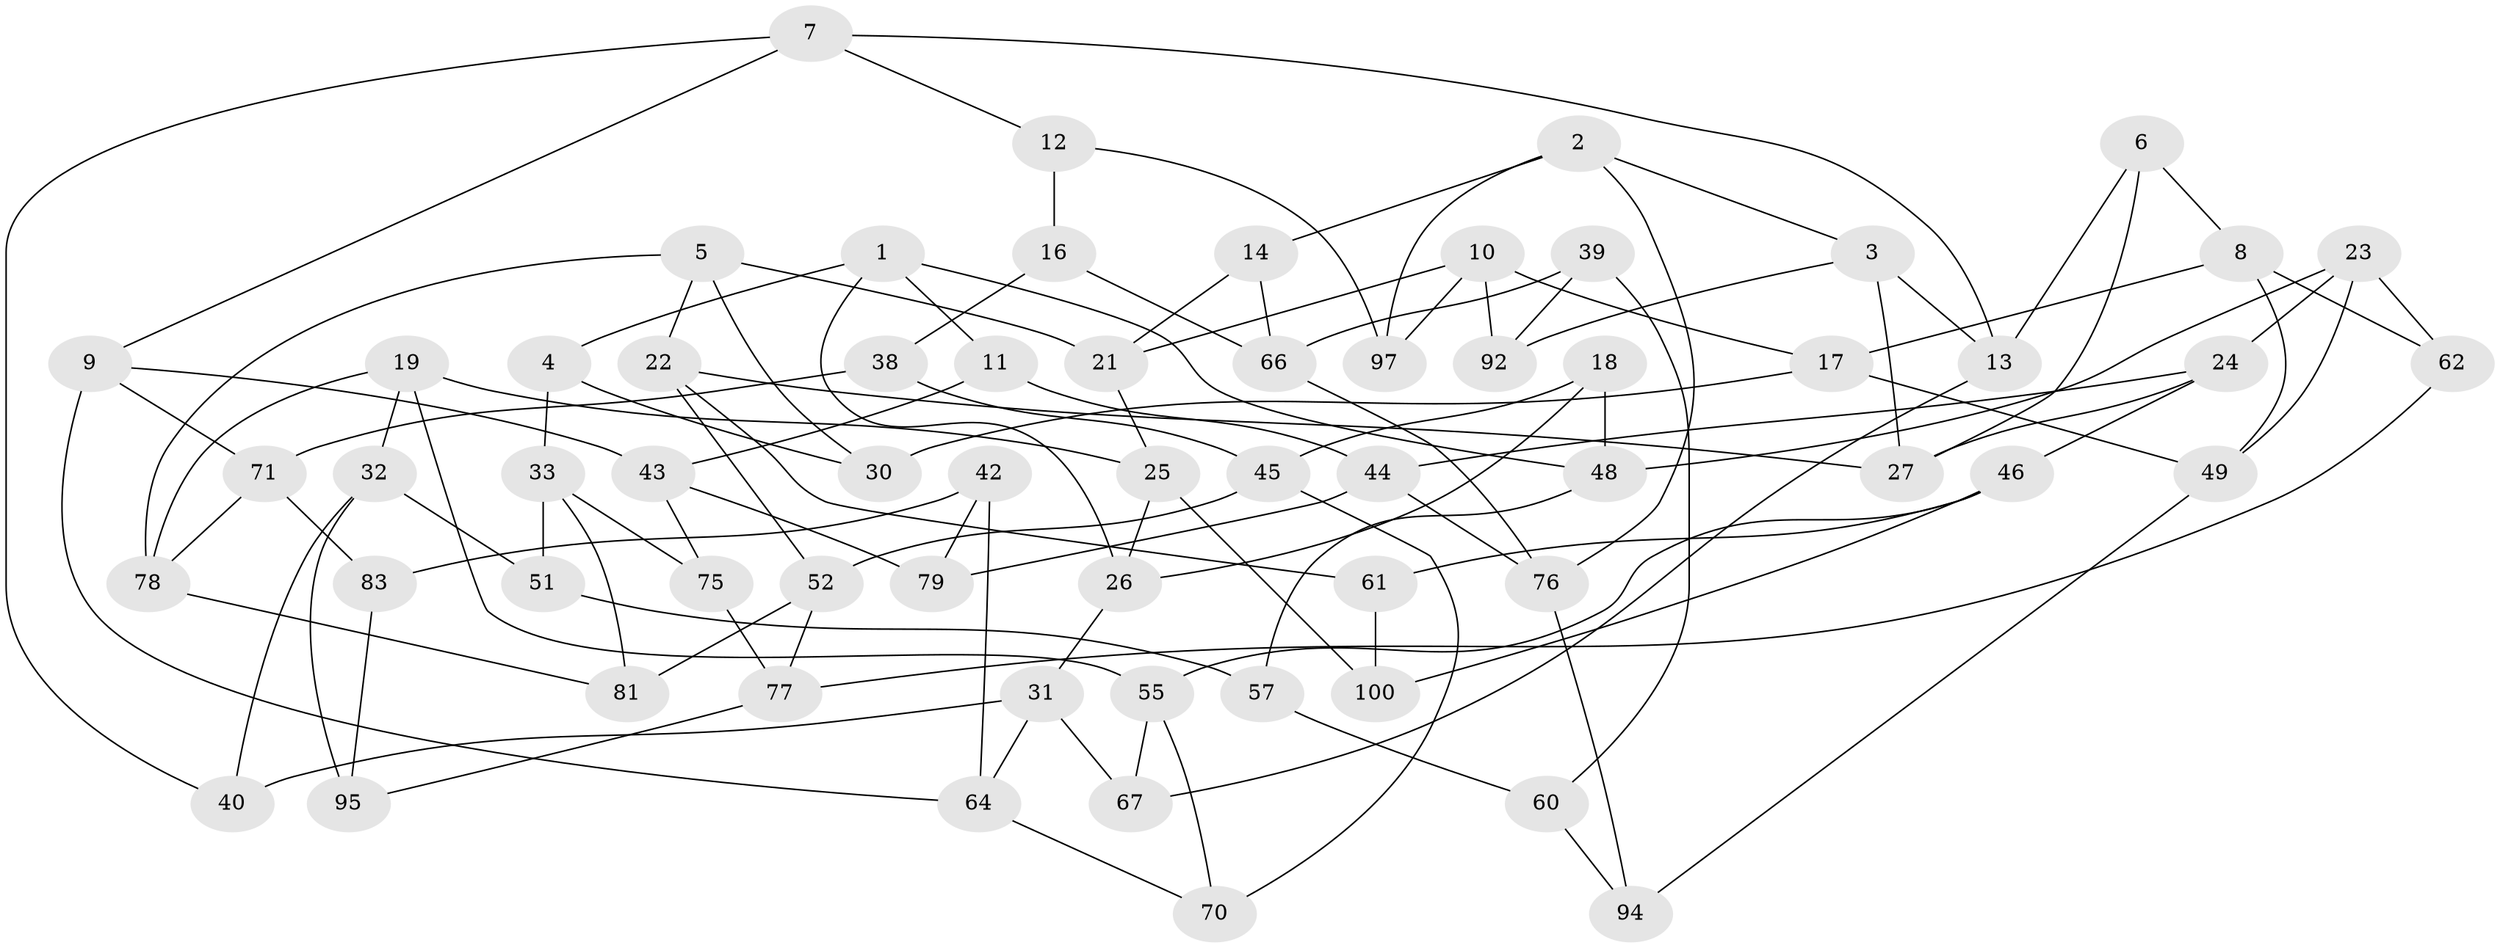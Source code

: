 // original degree distribution, {3: 1.0}
// Generated by graph-tools (version 1.1) at 2025/39/02/21/25 10:39:00]
// undirected, 63 vertices, 112 edges
graph export_dot {
graph [start="1"]
  node [color=gray90,style=filled];
  1 [super="+37"];
  2 [super="+56"];
  3 [super="+65"];
  4;
  5 [super="+69"];
  6;
  7 [super="+35"];
  8 [super="+93"];
  9 [super="+36"];
  10 [super="+59"];
  11;
  12 [super="+15"];
  13 [super="+20"];
  14;
  16 [super="+41"];
  17 [super="+89"];
  18;
  19 [super="+63"];
  21 [super="+29"];
  22 [super="+68"];
  23 [super="+50"];
  24 [super="+98"];
  25 [super="+58"];
  26 [super="+47"];
  27 [super="+28"];
  30;
  31 [super="+82"];
  32 [super="+84"];
  33 [super="+34"];
  38;
  39;
  40;
  42;
  43 [super="+53"];
  44 [super="+74"];
  45 [super="+72"];
  46 [super="+88"];
  48 [super="+54"];
  49 [super="+91"];
  51;
  52 [super="+87"];
  55 [super="+73"];
  57;
  60;
  61;
  62;
  64 [super="+80"];
  66 [super="+96"];
  67;
  70;
  71 [super="+85"];
  75;
  76 [super="+99"];
  77 [super="+86"];
  78 [super="+90"];
  79;
  81;
  83;
  92;
  94;
  95;
  97;
  100;
  1 -- 11;
  1 -- 48;
  1 -- 26;
  1 -- 4;
  2 -- 3;
  2 -- 97;
  2 -- 14;
  2 -- 76;
  3 -- 92;
  3 -- 13;
  3 -- 27;
  4 -- 30;
  4 -- 33;
  5 -- 21;
  5 -- 78;
  5 -- 30;
  5 -- 22;
  6 -- 13;
  6 -- 27;
  6 -- 8;
  7 -- 40;
  7 -- 9;
  7 -- 12;
  7 -- 13;
  8 -- 17;
  8 -- 62;
  8 -- 49;
  9 -- 43;
  9 -- 64;
  9 -- 71;
  10 -- 17;
  10 -- 92;
  10 -- 97;
  10 -- 21;
  11 -- 44;
  11 -- 43;
  12 -- 97;
  12 -- 16 [weight=2];
  13 -- 67;
  14 -- 66;
  14 -- 21;
  16 -- 38;
  16 -- 66;
  17 -- 49;
  17 -- 30;
  18 -- 26;
  18 -- 48;
  18 -- 45;
  19 -- 32;
  19 -- 25;
  19 -- 55;
  19 -- 78;
  21 -- 25;
  22 -- 52;
  22 -- 27;
  22 -- 61;
  23 -- 48;
  23 -- 24;
  23 -- 49;
  23 -- 62;
  24 -- 44;
  24 -- 46;
  24 -- 27;
  25 -- 26;
  25 -- 100;
  26 -- 31;
  31 -- 40;
  31 -- 64;
  31 -- 67;
  32 -- 40;
  32 -- 51;
  32 -- 95;
  33 -- 81;
  33 -- 51;
  33 -- 75;
  38 -- 45;
  38 -- 71;
  39 -- 66;
  39 -- 60;
  39 -- 92;
  42 -- 64;
  42 -- 79;
  42 -- 83;
  43 -- 79;
  43 -- 75;
  44 -- 79;
  44 -- 76;
  45 -- 70;
  45 -- 52;
  46 -- 100;
  46 -- 61;
  46 -- 55;
  48 -- 57;
  49 -- 94;
  51 -- 57;
  52 -- 81;
  52 -- 77;
  55 -- 67;
  55 -- 70;
  57 -- 60;
  60 -- 94;
  61 -- 100;
  62 -- 77;
  64 -- 70;
  66 -- 76;
  71 -- 83;
  71 -- 78;
  75 -- 77;
  76 -- 94;
  77 -- 95;
  78 -- 81;
  83 -- 95;
}
